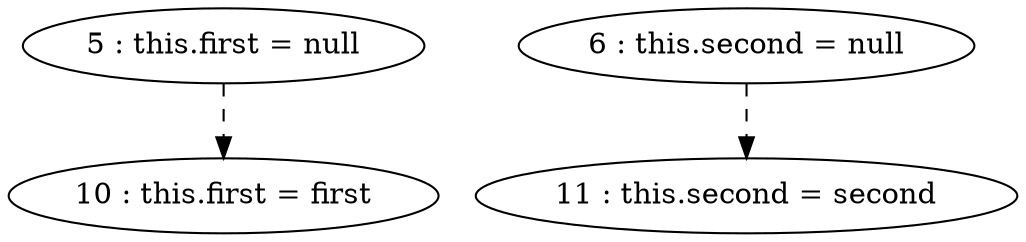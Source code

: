digraph G {
"5 : this.first = null"
"5 : this.first = null" -> "10 : this.first = first" [style=dashed]
"6 : this.second = null"
"6 : this.second = null" -> "11 : this.second = second" [style=dashed]
"10 : this.first = first"
"11 : this.second = second"
}